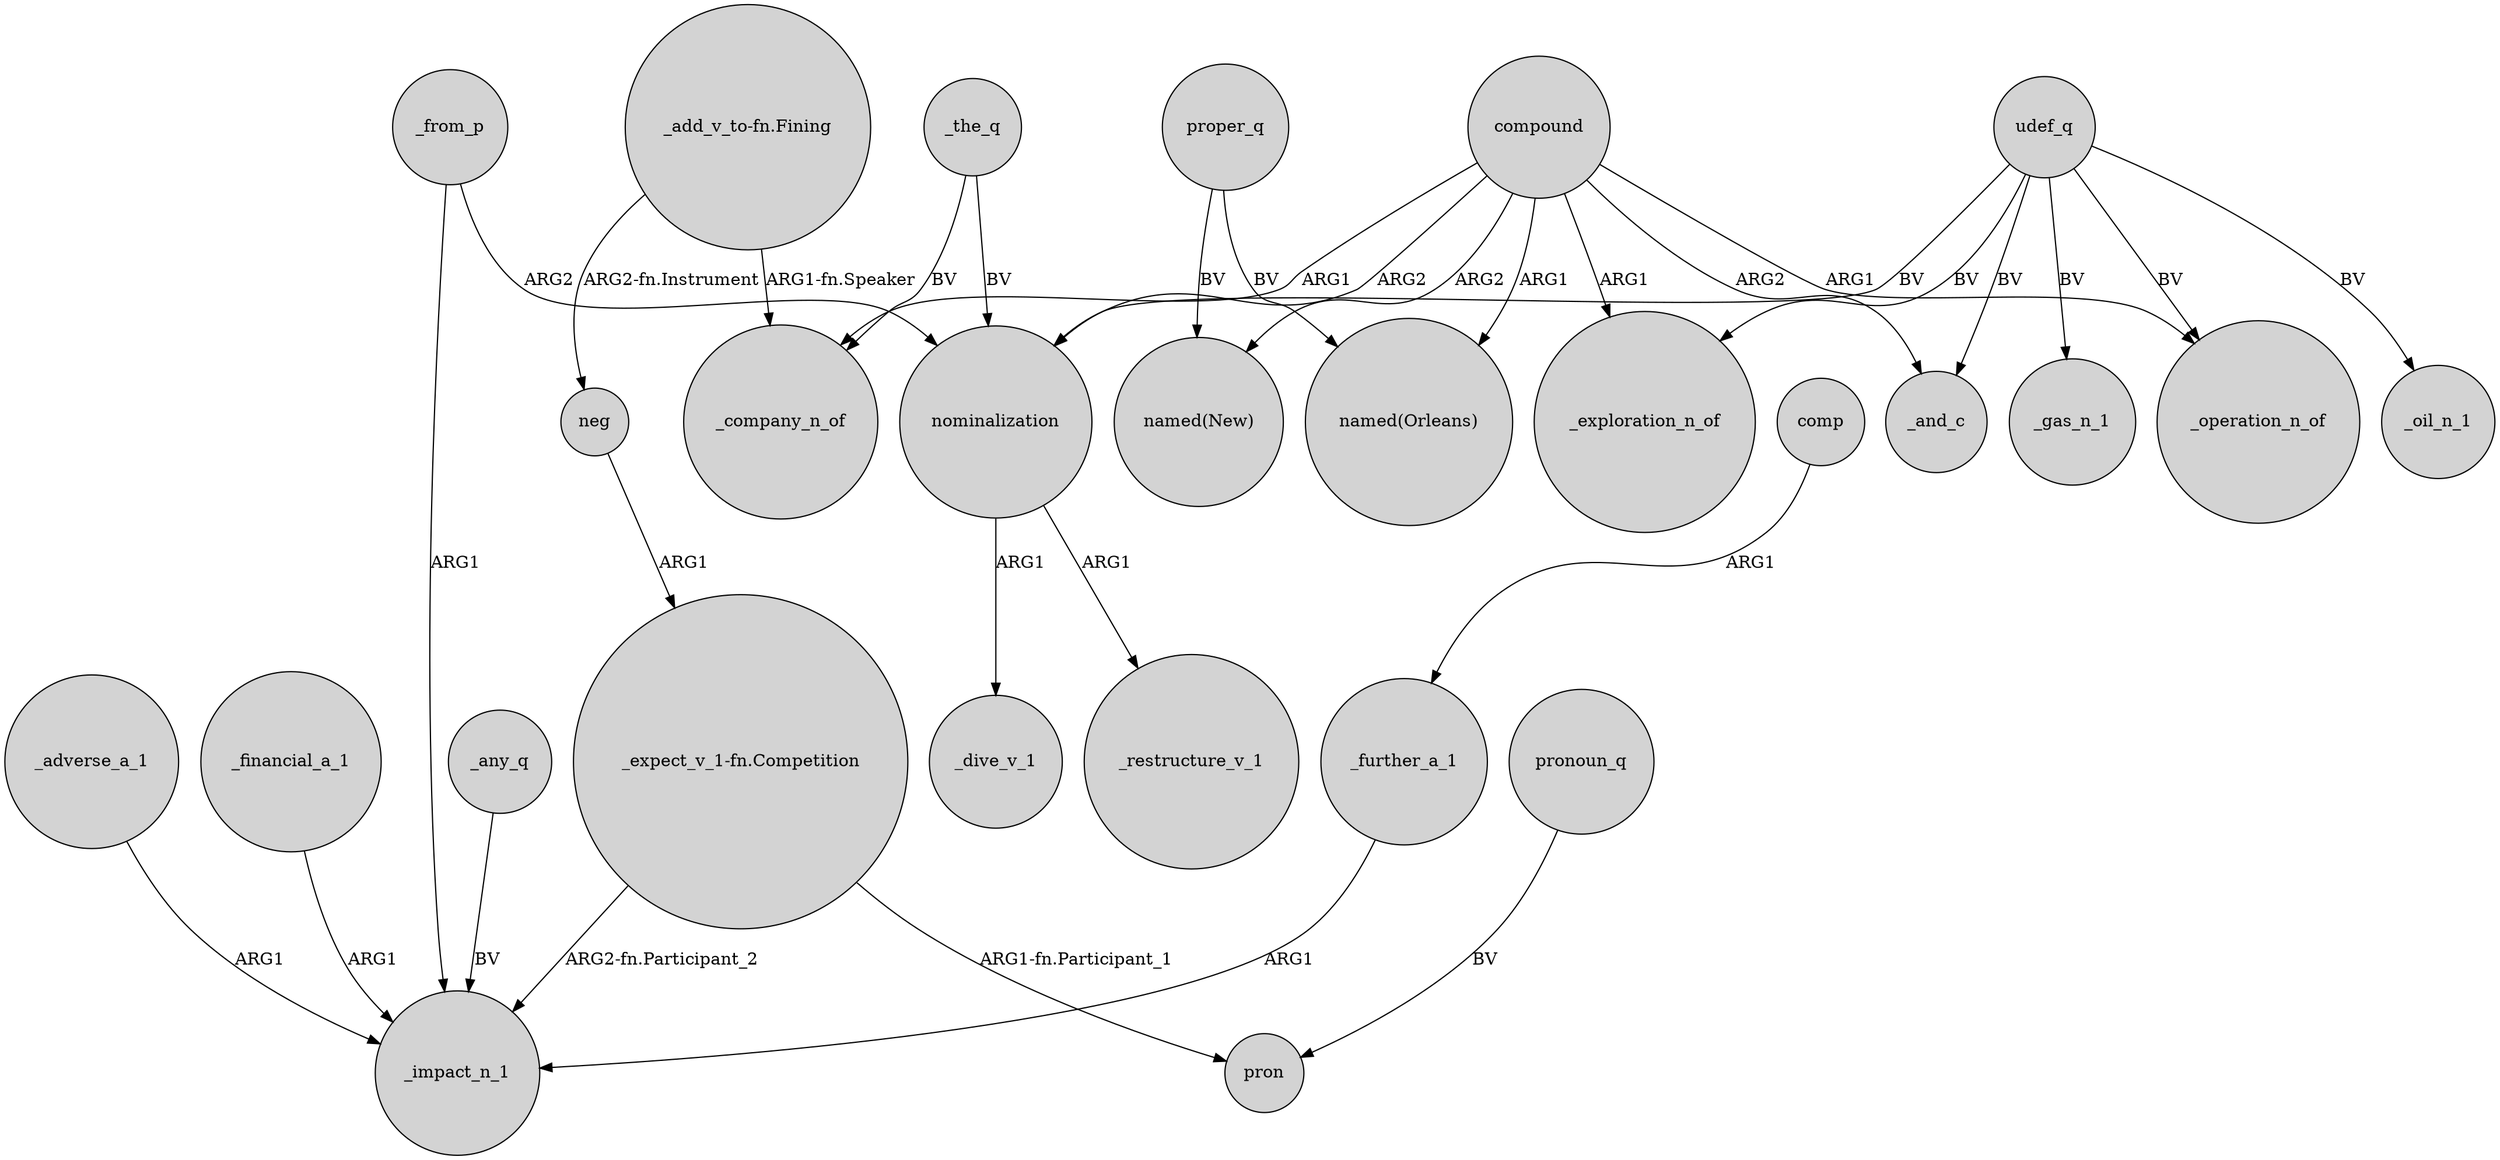 digraph {
	node [shape=circle style=filled]
	_the_q -> nominalization [label=BV]
	compound -> "named(Orleans)" [label=ARG1]
	_adverse_a_1 -> _impact_n_1 [label=ARG1]
	compound -> "named(New)" [label=ARG2]
	udef_q -> _oil_n_1 [label=BV]
	_from_p -> _impact_n_1 [label=ARG1]
	proper_q -> "named(New)" [label=BV]
	udef_q -> nominalization [label=BV]
	"_expect_v_1-fn.Competition" -> _impact_n_1 [label="ARG2-fn.Participant_2"]
	compound -> _company_n_of [label=ARG1]
	compound -> _operation_n_of [label=ARG1]
	udef_q -> _and_c [label=BV]
	"_add_v_to-fn.Fining" -> _company_n_of [label="ARG1-fn.Speaker"]
	compound -> _and_c [label=ARG2]
	_from_p -> nominalization [label=ARG2]
	compound -> nominalization [label=ARG2]
	neg -> "_expect_v_1-fn.Competition" [label=ARG1]
	"_add_v_to-fn.Fining" -> neg [label="ARG2-fn.Instrument"]
	pronoun_q -> pron [label=BV]
	"_expect_v_1-fn.Competition" -> pron [label="ARG1-fn.Participant_1"]
	nominalization -> _restructure_v_1 [label=ARG1]
	udef_q -> _operation_n_of [label=BV]
	nominalization -> _dive_v_1 [label=ARG1]
	udef_q -> _exploration_n_of [label=BV]
	_further_a_1 -> _impact_n_1 [label=ARG1]
	compound -> _exploration_n_of [label=ARG1]
	comp -> _further_a_1 [label=ARG1]
	proper_q -> "named(Orleans)" [label=BV]
	_financial_a_1 -> _impact_n_1 [label=ARG1]
	_the_q -> _company_n_of [label=BV]
	udef_q -> _gas_n_1 [label=BV]
	_any_q -> _impact_n_1 [label=BV]
}
